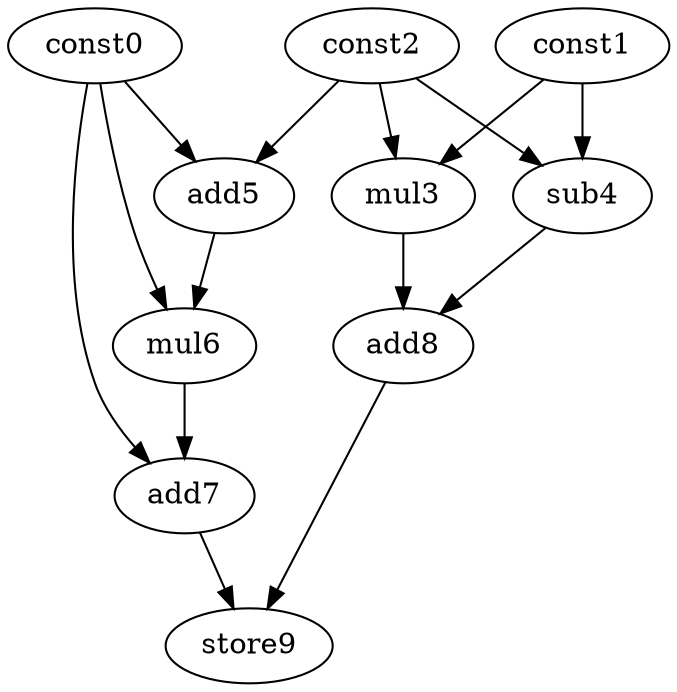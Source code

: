 digraph G { 
const0[opcode=const]; 
const1[opcode=const]; 
const2[opcode=const]; 
mul3[opcode=mul]; 
sub4[opcode=sub]; 
add5[opcode=add]; 
mul6[opcode=mul]; 
add7[opcode=add]; 
add8[opcode=add]; 
store9[opcode=store]; 
const1->mul3[operand=0];
const2->mul3[operand=1];
const1->sub4[operand=0];
const2->sub4[operand=1];
const0->add5[operand=0];
const2->add5[operand=1];
const0->mul6[operand=0];
add5->mul6[operand=1];
mul3->add8[operand=0];
sub4->add8[operand=1];
const0->add7[operand=0];
mul6->add7[operand=1];
add7->store9[operand=0];
add8->store9[operand=1];
}
